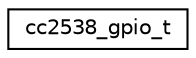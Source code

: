 digraph "Graphical Class Hierarchy"
{
 // LATEX_PDF_SIZE
  edge [fontname="Helvetica",fontsize="10",labelfontname="Helvetica",labelfontsize="10"];
  node [fontname="Helvetica",fontsize="10",shape=record];
  rankdir="LR";
  Node0 [label="cc2538_gpio_t",height=0.2,width=0.4,color="black", fillcolor="white", style="filled",URL="$structcc2538__gpio__t.html",tooltip="GPIO port component registers."];
}

